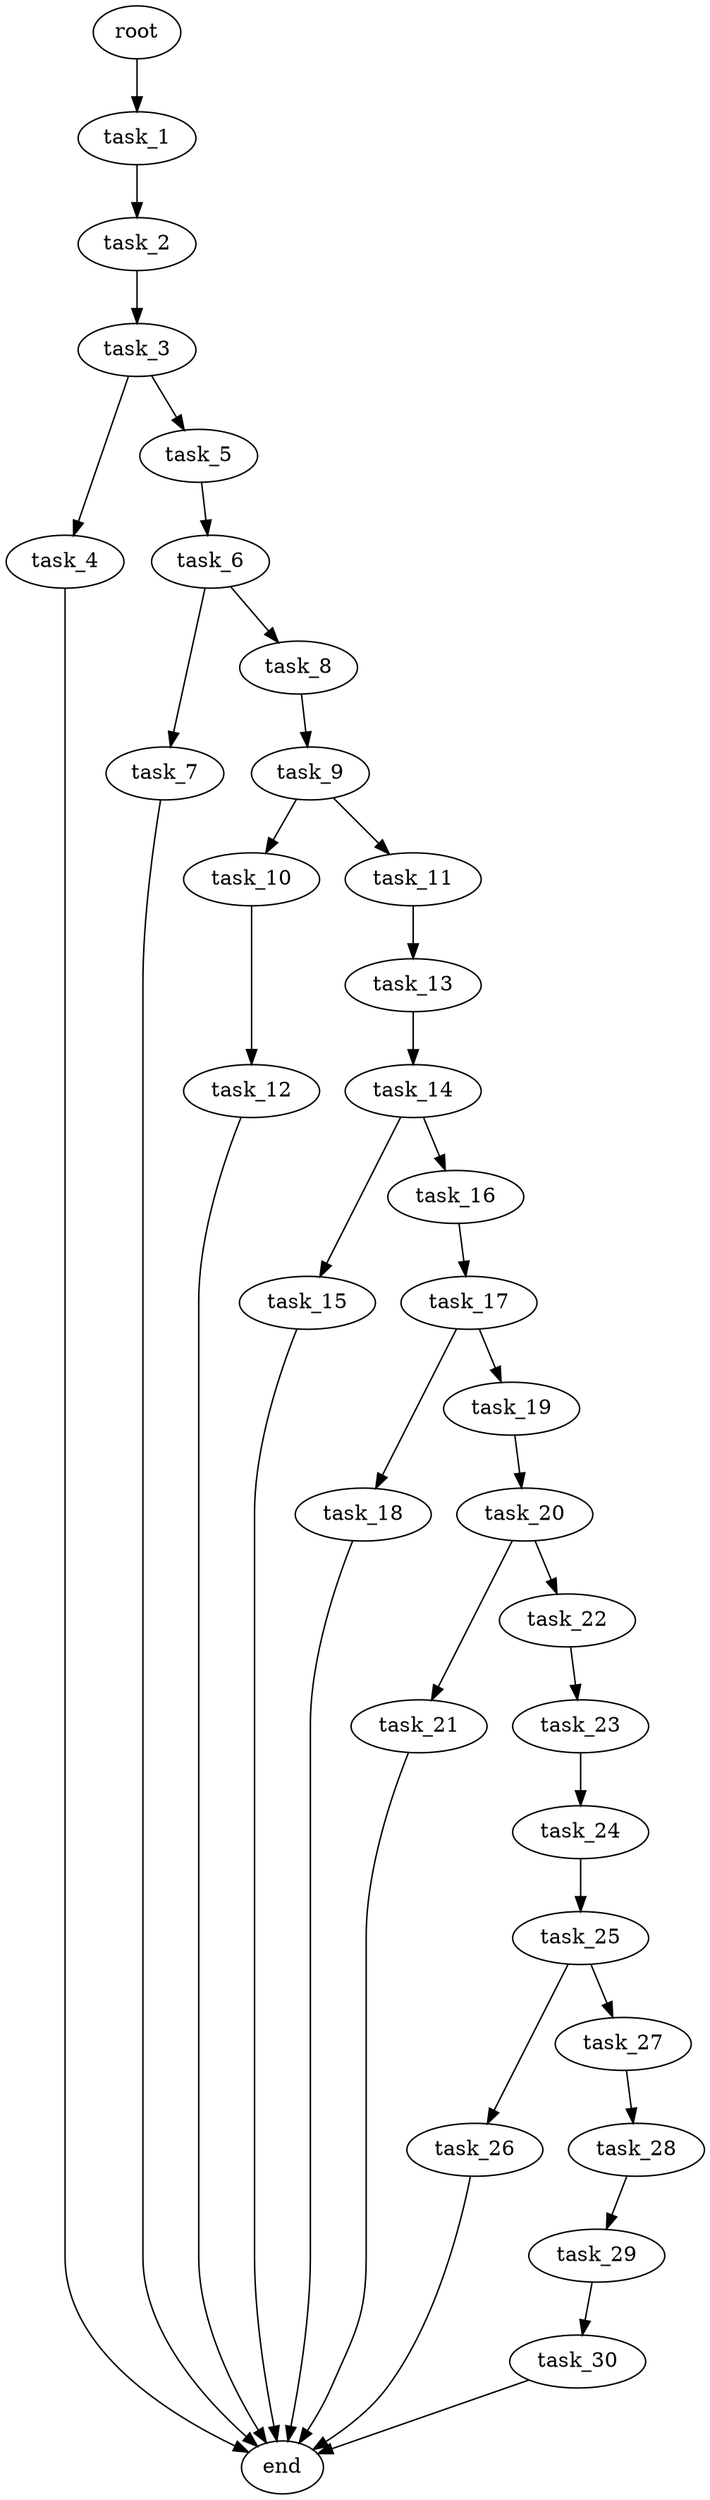 digraph G {
  root [size="0.000000e+00"];
  task_1 [size="1.044027e+10"];
  task_2 [size="5.529515e+10"];
  task_3 [size="3.215595e+09"];
  task_4 [size="6.890556e+10"];
  task_5 [size="4.886645e+10"];
  task_6 [size="1.867734e+10"];
  task_7 [size="6.958409e+09"];
  task_8 [size="9.629983e+10"];
  task_9 [size="2.838892e+10"];
  task_10 [size="2.331161e+10"];
  task_11 [size="6.596039e+10"];
  task_12 [size="7.007243e+09"];
  task_13 [size="5.754744e+09"];
  task_14 [size="5.185798e+10"];
  task_15 [size="1.719085e+10"];
  task_16 [size="8.597214e+10"];
  task_17 [size="4.109201e+10"];
  task_18 [size="1.571198e+10"];
  task_19 [size="1.108329e+10"];
  task_20 [size="5.364994e+10"];
  task_21 [size="4.783033e+10"];
  task_22 [size="6.885611e+09"];
  task_23 [size="9.551013e+10"];
  task_24 [size="8.657129e+10"];
  task_25 [size="1.300193e+10"];
  task_26 [size="2.057564e+10"];
  task_27 [size="4.322575e+10"];
  task_28 [size="7.097006e+10"];
  task_29 [size="4.748325e+10"];
  task_30 [size="6.037491e+10"];
  end [size="0.000000e+00"];

  root -> task_1 [size="1.000000e-12"];
  task_1 -> task_2 [size="5.529515e+08"];
  task_2 -> task_3 [size="3.215595e+07"];
  task_3 -> task_4 [size="6.890556e+08"];
  task_3 -> task_5 [size="4.886645e+08"];
  task_4 -> end [size="1.000000e-12"];
  task_5 -> task_6 [size="1.867734e+08"];
  task_6 -> task_7 [size="6.958409e+07"];
  task_6 -> task_8 [size="9.629983e+08"];
  task_7 -> end [size="1.000000e-12"];
  task_8 -> task_9 [size="2.838892e+08"];
  task_9 -> task_10 [size="2.331161e+08"];
  task_9 -> task_11 [size="6.596039e+08"];
  task_10 -> task_12 [size="7.007243e+07"];
  task_11 -> task_13 [size="5.754744e+07"];
  task_12 -> end [size="1.000000e-12"];
  task_13 -> task_14 [size="5.185798e+08"];
  task_14 -> task_15 [size="1.719085e+08"];
  task_14 -> task_16 [size="8.597214e+08"];
  task_15 -> end [size="1.000000e-12"];
  task_16 -> task_17 [size="4.109201e+08"];
  task_17 -> task_18 [size="1.571198e+08"];
  task_17 -> task_19 [size="1.108329e+08"];
  task_18 -> end [size="1.000000e-12"];
  task_19 -> task_20 [size="5.364994e+08"];
  task_20 -> task_21 [size="4.783033e+08"];
  task_20 -> task_22 [size="6.885611e+07"];
  task_21 -> end [size="1.000000e-12"];
  task_22 -> task_23 [size="9.551013e+08"];
  task_23 -> task_24 [size="8.657129e+08"];
  task_24 -> task_25 [size="1.300193e+08"];
  task_25 -> task_26 [size="2.057564e+08"];
  task_25 -> task_27 [size="4.322575e+08"];
  task_26 -> end [size="1.000000e-12"];
  task_27 -> task_28 [size="7.097006e+08"];
  task_28 -> task_29 [size="4.748325e+08"];
  task_29 -> task_30 [size="6.037491e+08"];
  task_30 -> end [size="1.000000e-12"];
}
